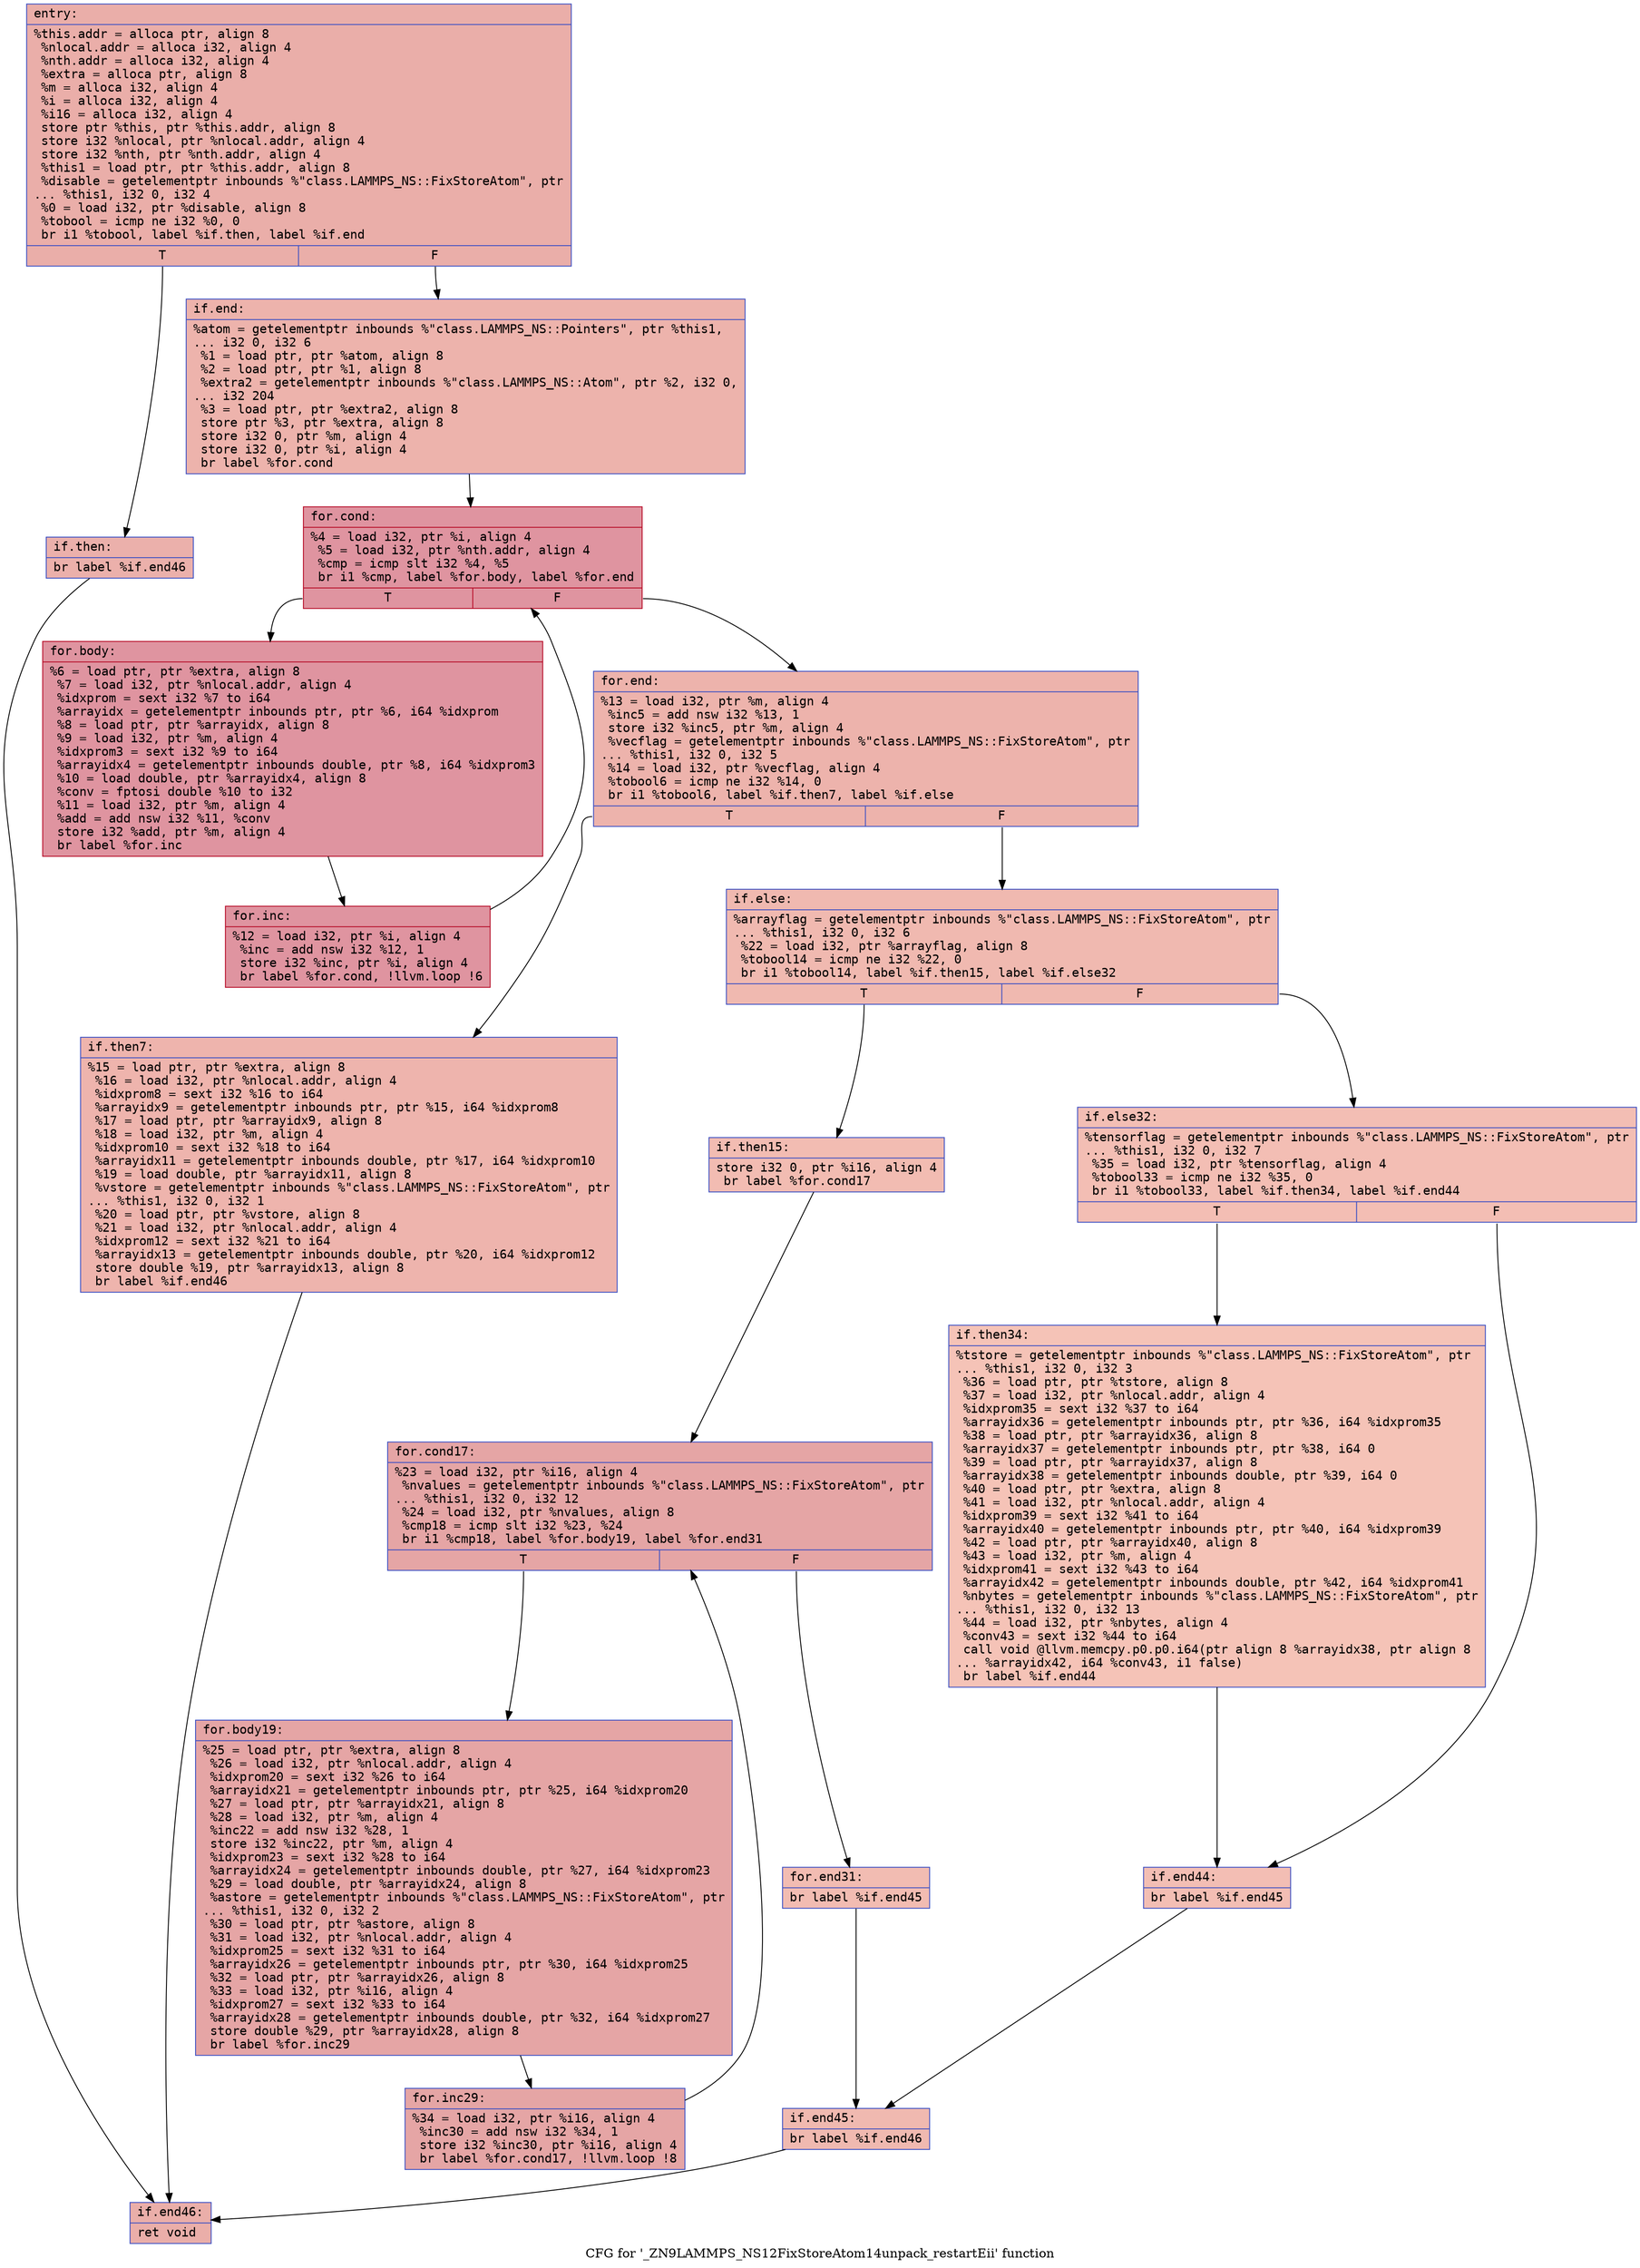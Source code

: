 digraph "CFG for '_ZN9LAMMPS_NS12FixStoreAtom14unpack_restartEii' function" {
	label="CFG for '_ZN9LAMMPS_NS12FixStoreAtom14unpack_restartEii' function";

	Node0x555d650ac480 [shape=record,color="#3d50c3ff", style=filled, fillcolor="#d0473d70" fontname="Courier",label="{entry:\l|  %this.addr = alloca ptr, align 8\l  %nlocal.addr = alloca i32, align 4\l  %nth.addr = alloca i32, align 4\l  %extra = alloca ptr, align 8\l  %m = alloca i32, align 4\l  %i = alloca i32, align 4\l  %i16 = alloca i32, align 4\l  store ptr %this, ptr %this.addr, align 8\l  store i32 %nlocal, ptr %nlocal.addr, align 4\l  store i32 %nth, ptr %nth.addr, align 4\l  %this1 = load ptr, ptr %this.addr, align 8\l  %disable = getelementptr inbounds %\"class.LAMMPS_NS::FixStoreAtom\", ptr\l... %this1, i32 0, i32 4\l  %0 = load i32, ptr %disable, align 8\l  %tobool = icmp ne i32 %0, 0\l  br i1 %tobool, label %if.then, label %if.end\l|{<s0>T|<s1>F}}"];
	Node0x555d650ac480:s0 -> Node0x555d65116910[tooltip="entry -> if.then\nProbability 62.50%" ];
	Node0x555d650ac480:s1 -> Node0x555d65116960[tooltip="entry -> if.end\nProbability 37.50%" ];
	Node0x555d65116910 [shape=record,color="#3d50c3ff", style=filled, fillcolor="#d24b4070" fontname="Courier",label="{if.then:\l|  br label %if.end46\l}"];
	Node0x555d65116910 -> Node0x555d65116a60[tooltip="if.then -> if.end46\nProbability 100.00%" ];
	Node0x555d65116960 [shape=record,color="#3d50c3ff", style=filled, fillcolor="#d6524470" fontname="Courier",label="{if.end:\l|  %atom = getelementptr inbounds %\"class.LAMMPS_NS::Pointers\", ptr %this1,\l... i32 0, i32 6\l  %1 = load ptr, ptr %atom, align 8\l  %2 = load ptr, ptr %1, align 8\l  %extra2 = getelementptr inbounds %\"class.LAMMPS_NS::Atom\", ptr %2, i32 0,\l... i32 204\l  %3 = load ptr, ptr %extra2, align 8\l  store ptr %3, ptr %extra, align 8\l  store i32 0, ptr %m, align 4\l  store i32 0, ptr %i, align 4\l  br label %for.cond\l}"];
	Node0x555d65116960 -> Node0x555d651170a0[tooltip="if.end -> for.cond\nProbability 100.00%" ];
	Node0x555d651170a0 [shape=record,color="#b70d28ff", style=filled, fillcolor="#b70d2870" fontname="Courier",label="{for.cond:\l|  %4 = load i32, ptr %i, align 4\l  %5 = load i32, ptr %nth.addr, align 4\l  %cmp = icmp slt i32 %4, %5\l  br i1 %cmp, label %for.body, label %for.end\l|{<s0>T|<s1>F}}"];
	Node0x555d651170a0:s0 -> Node0x555d65117340[tooltip="for.cond -> for.body\nProbability 96.88%" ];
	Node0x555d651170a0:s1 -> Node0x555d651173c0[tooltip="for.cond -> for.end\nProbability 3.12%" ];
	Node0x555d65117340 [shape=record,color="#b70d28ff", style=filled, fillcolor="#b70d2870" fontname="Courier",label="{for.body:\l|  %6 = load ptr, ptr %extra, align 8\l  %7 = load i32, ptr %nlocal.addr, align 4\l  %idxprom = sext i32 %7 to i64\l  %arrayidx = getelementptr inbounds ptr, ptr %6, i64 %idxprom\l  %8 = load ptr, ptr %arrayidx, align 8\l  %9 = load i32, ptr %m, align 4\l  %idxprom3 = sext i32 %9 to i64\l  %arrayidx4 = getelementptr inbounds double, ptr %8, i64 %idxprom3\l  %10 = load double, ptr %arrayidx4, align 8\l  %conv = fptosi double %10 to i32\l  %11 = load i32, ptr %m, align 4\l  %add = add nsw i32 %11, %conv\l  store i32 %add, ptr %m, align 4\l  br label %for.inc\l}"];
	Node0x555d65117340 -> Node0x555d65117e10[tooltip="for.body -> for.inc\nProbability 100.00%" ];
	Node0x555d65117e10 [shape=record,color="#b70d28ff", style=filled, fillcolor="#b70d2870" fontname="Courier",label="{for.inc:\l|  %12 = load i32, ptr %i, align 4\l  %inc = add nsw i32 %12, 1\l  store i32 %inc, ptr %i, align 4\l  br label %for.cond, !llvm.loop !6\l}"];
	Node0x555d65117e10 -> Node0x555d651170a0[tooltip="for.inc -> for.cond\nProbability 100.00%" ];
	Node0x555d651173c0 [shape=record,color="#3d50c3ff", style=filled, fillcolor="#d6524470" fontname="Courier",label="{for.end:\l|  %13 = load i32, ptr %m, align 4\l  %inc5 = add nsw i32 %13, 1\l  store i32 %inc5, ptr %m, align 4\l  %vecflag = getelementptr inbounds %\"class.LAMMPS_NS::FixStoreAtom\", ptr\l... %this1, i32 0, i32 5\l  %14 = load i32, ptr %vecflag, align 4\l  %tobool6 = icmp ne i32 %14, 0\l  br i1 %tobool6, label %if.then7, label %if.else\l|{<s0>T|<s1>F}}"];
	Node0x555d651173c0:s0 -> Node0x555d651185e0[tooltip="for.end -> if.then7\nProbability 62.50%" ];
	Node0x555d651173c0:s1 -> Node0x555d65118660[tooltip="for.end -> if.else\nProbability 37.50%" ];
	Node0x555d651185e0 [shape=record,color="#3d50c3ff", style=filled, fillcolor="#d8564670" fontname="Courier",label="{if.then7:\l|  %15 = load ptr, ptr %extra, align 8\l  %16 = load i32, ptr %nlocal.addr, align 4\l  %idxprom8 = sext i32 %16 to i64\l  %arrayidx9 = getelementptr inbounds ptr, ptr %15, i64 %idxprom8\l  %17 = load ptr, ptr %arrayidx9, align 8\l  %18 = load i32, ptr %m, align 4\l  %idxprom10 = sext i32 %18 to i64\l  %arrayidx11 = getelementptr inbounds double, ptr %17, i64 %idxprom10\l  %19 = load double, ptr %arrayidx11, align 8\l  %vstore = getelementptr inbounds %\"class.LAMMPS_NS::FixStoreAtom\", ptr\l... %this1, i32 0, i32 1\l  %20 = load ptr, ptr %vstore, align 8\l  %21 = load i32, ptr %nlocal.addr, align 4\l  %idxprom12 = sext i32 %21 to i64\l  %arrayidx13 = getelementptr inbounds double, ptr %20, i64 %idxprom12\l  store double %19, ptr %arrayidx13, align 8\l  br label %if.end46\l}"];
	Node0x555d651185e0 -> Node0x555d65116a60[tooltip="if.then7 -> if.end46\nProbability 100.00%" ];
	Node0x555d65118660 [shape=record,color="#3d50c3ff", style=filled, fillcolor="#de614d70" fontname="Courier",label="{if.else:\l|  %arrayflag = getelementptr inbounds %\"class.LAMMPS_NS::FixStoreAtom\", ptr\l... %this1, i32 0, i32 6\l  %22 = load i32, ptr %arrayflag, align 8\l  %tobool14 = icmp ne i32 %22, 0\l  br i1 %tobool14, label %if.then15, label %if.else32\l|{<s0>T|<s1>F}}"];
	Node0x555d65118660:s0 -> Node0x555d65119370[tooltip="if.else -> if.then15\nProbability 62.50%" ];
	Node0x555d65118660:s1 -> Node0x555d651193f0[tooltip="if.else -> if.else32\nProbability 37.50%" ];
	Node0x555d65119370 [shape=record,color="#3d50c3ff", style=filled, fillcolor="#e1675170" fontname="Courier",label="{if.then15:\l|  store i32 0, ptr %i16, align 4\l  br label %for.cond17\l}"];
	Node0x555d65119370 -> Node0x555d651195c0[tooltip="if.then15 -> for.cond17\nProbability 100.00%" ];
	Node0x555d651195c0 [shape=record,color="#3d50c3ff", style=filled, fillcolor="#c5333470" fontname="Courier",label="{for.cond17:\l|  %23 = load i32, ptr %i16, align 4\l  %nvalues = getelementptr inbounds %\"class.LAMMPS_NS::FixStoreAtom\", ptr\l... %this1, i32 0, i32 12\l  %24 = load i32, ptr %nvalues, align 8\l  %cmp18 = icmp slt i32 %23, %24\l  br i1 %cmp18, label %for.body19, label %for.end31\l|{<s0>T|<s1>F}}"];
	Node0x555d651195c0:s0 -> Node0x555d65117870[tooltip="for.cond17 -> for.body19\nProbability 96.88%" ];
	Node0x555d651195c0:s1 -> Node0x555d651178f0[tooltip="for.cond17 -> for.end31\nProbability 3.12%" ];
	Node0x555d65117870 [shape=record,color="#3d50c3ff", style=filled, fillcolor="#c5333470" fontname="Courier",label="{for.body19:\l|  %25 = load ptr, ptr %extra, align 8\l  %26 = load i32, ptr %nlocal.addr, align 4\l  %idxprom20 = sext i32 %26 to i64\l  %arrayidx21 = getelementptr inbounds ptr, ptr %25, i64 %idxprom20\l  %27 = load ptr, ptr %arrayidx21, align 8\l  %28 = load i32, ptr %m, align 4\l  %inc22 = add nsw i32 %28, 1\l  store i32 %inc22, ptr %m, align 4\l  %idxprom23 = sext i32 %28 to i64\l  %arrayidx24 = getelementptr inbounds double, ptr %27, i64 %idxprom23\l  %29 = load double, ptr %arrayidx24, align 8\l  %astore = getelementptr inbounds %\"class.LAMMPS_NS::FixStoreAtom\", ptr\l... %this1, i32 0, i32 2\l  %30 = load ptr, ptr %astore, align 8\l  %31 = load i32, ptr %nlocal.addr, align 4\l  %idxprom25 = sext i32 %31 to i64\l  %arrayidx26 = getelementptr inbounds ptr, ptr %30, i64 %idxprom25\l  %32 = load ptr, ptr %arrayidx26, align 8\l  %33 = load i32, ptr %i16, align 4\l  %idxprom27 = sext i32 %33 to i64\l  %arrayidx28 = getelementptr inbounds double, ptr %32, i64 %idxprom27\l  store double %29, ptr %arrayidx28, align 8\l  br label %for.inc29\l}"];
	Node0x555d65117870 -> Node0x555d6511ab10[tooltip="for.body19 -> for.inc29\nProbability 100.00%" ];
	Node0x555d6511ab10 [shape=record,color="#3d50c3ff", style=filled, fillcolor="#c5333470" fontname="Courier",label="{for.inc29:\l|  %34 = load i32, ptr %i16, align 4\l  %inc30 = add nsw i32 %34, 1\l  store i32 %inc30, ptr %i16, align 4\l  br label %for.cond17, !llvm.loop !8\l}"];
	Node0x555d6511ab10 -> Node0x555d651195c0[tooltip="for.inc29 -> for.cond17\nProbability 100.00%" ];
	Node0x555d651178f0 [shape=record,color="#3d50c3ff", style=filled, fillcolor="#e1675170" fontname="Courier",label="{for.end31:\l|  br label %if.end45\l}"];
	Node0x555d651178f0 -> Node0x555d6511af90[tooltip="for.end31 -> if.end45\nProbability 100.00%" ];
	Node0x555d651193f0 [shape=record,color="#3d50c3ff", style=filled, fillcolor="#e36c5570" fontname="Courier",label="{if.else32:\l|  %tensorflag = getelementptr inbounds %\"class.LAMMPS_NS::FixStoreAtom\", ptr\l... %this1, i32 0, i32 7\l  %35 = load i32, ptr %tensorflag, align 4\l  %tobool33 = icmp ne i32 %35, 0\l  br i1 %tobool33, label %if.then34, label %if.end44\l|{<s0>T|<s1>F}}"];
	Node0x555d651193f0:s0 -> Node0x555d6511b2b0[tooltip="if.else32 -> if.then34\nProbability 62.50%" ];
	Node0x555d651193f0:s1 -> Node0x555d6511b330[tooltip="if.else32 -> if.end44\nProbability 37.50%" ];
	Node0x555d6511b2b0 [shape=record,color="#3d50c3ff", style=filled, fillcolor="#e8765c70" fontname="Courier",label="{if.then34:\l|  %tstore = getelementptr inbounds %\"class.LAMMPS_NS::FixStoreAtom\", ptr\l... %this1, i32 0, i32 3\l  %36 = load ptr, ptr %tstore, align 8\l  %37 = load i32, ptr %nlocal.addr, align 4\l  %idxprom35 = sext i32 %37 to i64\l  %arrayidx36 = getelementptr inbounds ptr, ptr %36, i64 %idxprom35\l  %38 = load ptr, ptr %arrayidx36, align 8\l  %arrayidx37 = getelementptr inbounds ptr, ptr %38, i64 0\l  %39 = load ptr, ptr %arrayidx37, align 8\l  %arrayidx38 = getelementptr inbounds double, ptr %39, i64 0\l  %40 = load ptr, ptr %extra, align 8\l  %41 = load i32, ptr %nlocal.addr, align 4\l  %idxprom39 = sext i32 %41 to i64\l  %arrayidx40 = getelementptr inbounds ptr, ptr %40, i64 %idxprom39\l  %42 = load ptr, ptr %arrayidx40, align 8\l  %43 = load i32, ptr %m, align 4\l  %idxprom41 = sext i32 %43 to i64\l  %arrayidx42 = getelementptr inbounds double, ptr %42, i64 %idxprom41\l  %nbytes = getelementptr inbounds %\"class.LAMMPS_NS::FixStoreAtom\", ptr\l... %this1, i32 0, i32 13\l  %44 = load i32, ptr %nbytes, align 4\l  %conv43 = sext i32 %44 to i64\l  call void @llvm.memcpy.p0.p0.i64(ptr align 8 %arrayidx38, ptr align 8\l... %arrayidx42, i64 %conv43, i1 false)\l  br label %if.end44\l}"];
	Node0x555d6511b2b0 -> Node0x555d6511b330[tooltip="if.then34 -> if.end44\nProbability 100.00%" ];
	Node0x555d6511b330 [shape=record,color="#3d50c3ff", style=filled, fillcolor="#e36c5570" fontname="Courier",label="{if.end44:\l|  br label %if.end45\l}"];
	Node0x555d6511b330 -> Node0x555d6511af90[tooltip="if.end44 -> if.end45\nProbability 100.00%" ];
	Node0x555d6511af90 [shape=record,color="#3d50c3ff", style=filled, fillcolor="#de614d70" fontname="Courier",label="{if.end45:\l|  br label %if.end46\l}"];
	Node0x555d6511af90 -> Node0x555d65116a60[tooltip="if.end45 -> if.end46\nProbability 100.00%" ];
	Node0x555d65116a60 [shape=record,color="#3d50c3ff", style=filled, fillcolor="#d0473d70" fontname="Courier",label="{if.end46:\l|  ret void\l}"];
}
